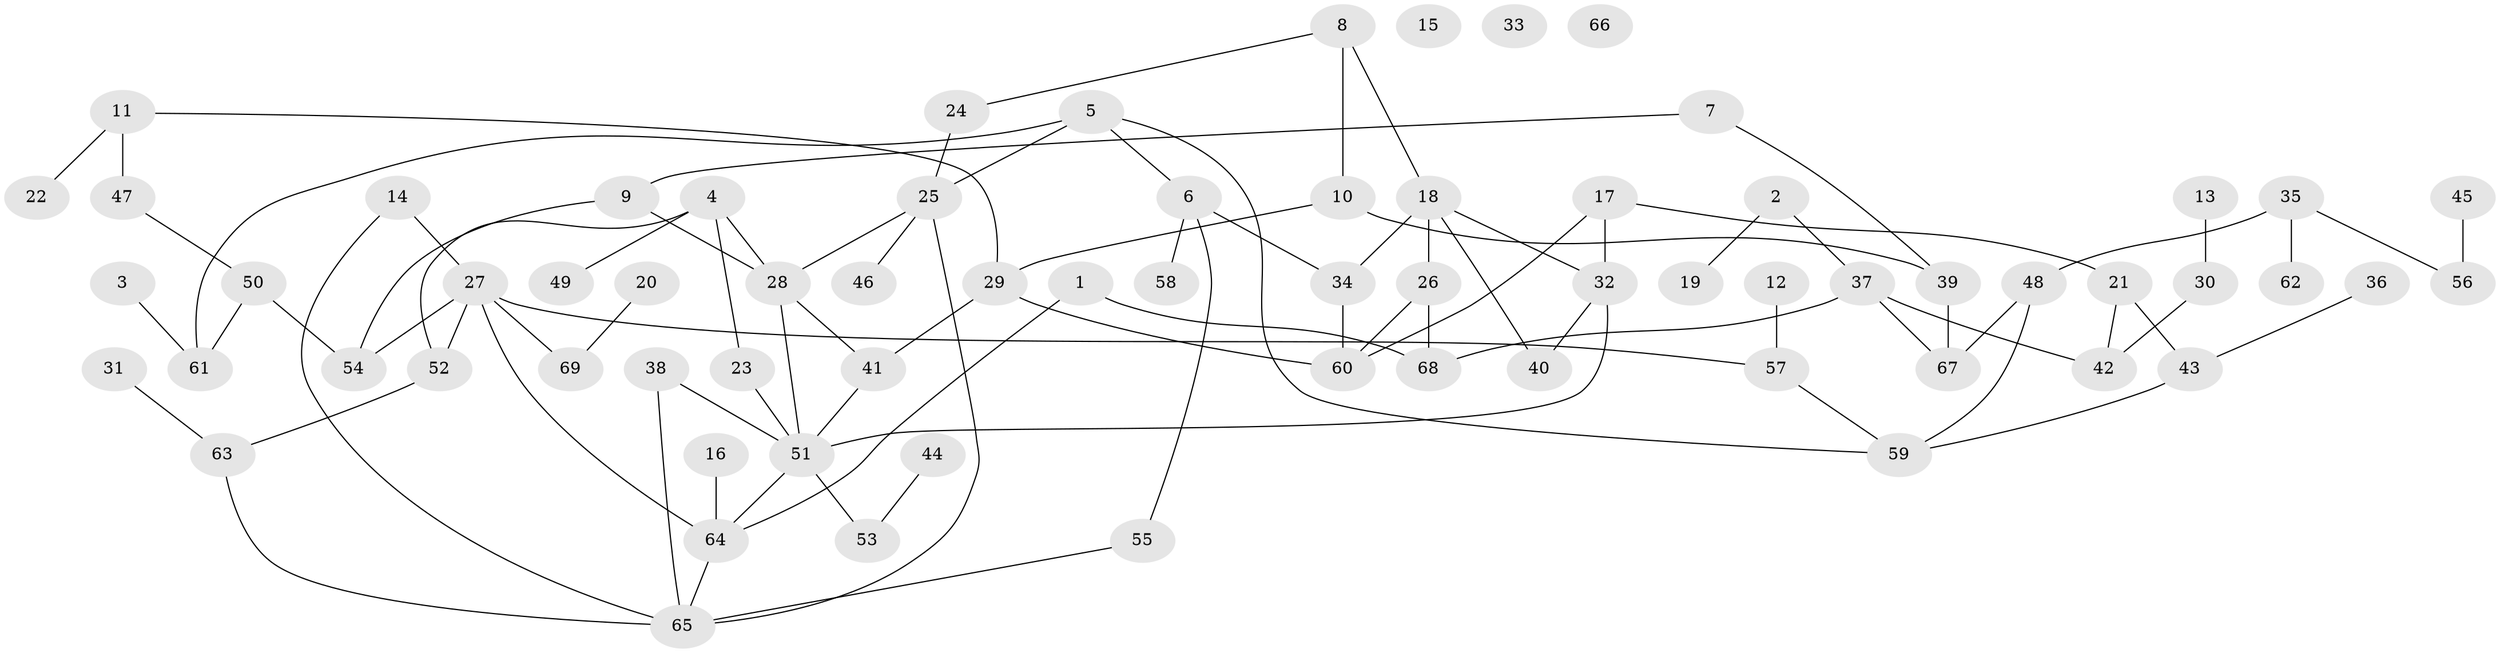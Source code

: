 // coarse degree distribution, {2: 0.20833333333333334, 1: 0.2708333333333333, 0: 0.0625, 3: 0.20833333333333334, 5: 0.08333333333333333, 4: 0.08333333333333333, 6: 0.041666666666666664, 7: 0.020833333333333332, 8: 0.020833333333333332}
// Generated by graph-tools (version 1.1) at 2025/43/03/04/25 21:43:43]
// undirected, 69 vertices, 90 edges
graph export_dot {
graph [start="1"]
  node [color=gray90,style=filled];
  1;
  2;
  3;
  4;
  5;
  6;
  7;
  8;
  9;
  10;
  11;
  12;
  13;
  14;
  15;
  16;
  17;
  18;
  19;
  20;
  21;
  22;
  23;
  24;
  25;
  26;
  27;
  28;
  29;
  30;
  31;
  32;
  33;
  34;
  35;
  36;
  37;
  38;
  39;
  40;
  41;
  42;
  43;
  44;
  45;
  46;
  47;
  48;
  49;
  50;
  51;
  52;
  53;
  54;
  55;
  56;
  57;
  58;
  59;
  60;
  61;
  62;
  63;
  64;
  65;
  66;
  67;
  68;
  69;
  1 -- 64;
  1 -- 68;
  2 -- 19;
  2 -- 37;
  3 -- 61;
  4 -- 23;
  4 -- 28;
  4 -- 49;
  4 -- 52;
  5 -- 6;
  5 -- 25;
  5 -- 59;
  5 -- 61;
  6 -- 34;
  6 -- 55;
  6 -- 58;
  7 -- 9;
  7 -- 39;
  8 -- 10;
  8 -- 18;
  8 -- 24;
  9 -- 28;
  9 -- 54;
  10 -- 29;
  10 -- 39;
  11 -- 22;
  11 -- 29;
  11 -- 47;
  12 -- 57;
  13 -- 30;
  14 -- 27;
  14 -- 65;
  16 -- 64;
  17 -- 21;
  17 -- 32;
  17 -- 60;
  18 -- 26;
  18 -- 32;
  18 -- 34;
  18 -- 40;
  20 -- 69;
  21 -- 42;
  21 -- 43;
  23 -- 51;
  24 -- 25;
  25 -- 28;
  25 -- 46;
  25 -- 65;
  26 -- 60;
  26 -- 68;
  27 -- 52;
  27 -- 54;
  27 -- 57;
  27 -- 64;
  27 -- 69;
  28 -- 41;
  28 -- 51;
  29 -- 41;
  29 -- 60;
  30 -- 42;
  31 -- 63;
  32 -- 40;
  32 -- 51;
  34 -- 60;
  35 -- 48;
  35 -- 56;
  35 -- 62;
  36 -- 43;
  37 -- 42;
  37 -- 67;
  37 -- 68;
  38 -- 51;
  38 -- 65;
  39 -- 67;
  41 -- 51;
  43 -- 59;
  44 -- 53;
  45 -- 56;
  47 -- 50;
  48 -- 59;
  48 -- 67;
  50 -- 54;
  50 -- 61;
  51 -- 53;
  51 -- 64;
  52 -- 63;
  55 -- 65;
  57 -- 59;
  63 -- 65;
  64 -- 65;
}
